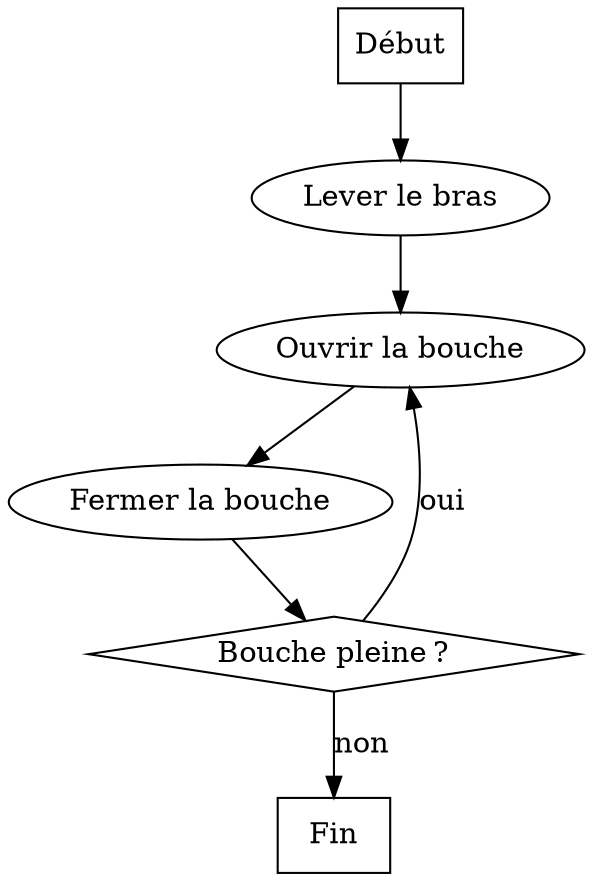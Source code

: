 digraph G {
  Début, Fin[shape="rect"];
  Début -> "Lever le bras" -> "Ouvrir la bouche" -> "Fermer la bouche";
  "Fermer la bouche" -> "Bouche pleine ?";
  "Bouche pleine ?"[shape="diamond"];
  "Bouche pleine ?" -> "Ouvrir la bouche"[label="oui"];
  "Bouche pleine ?" -> Fin[label="non"];
}
